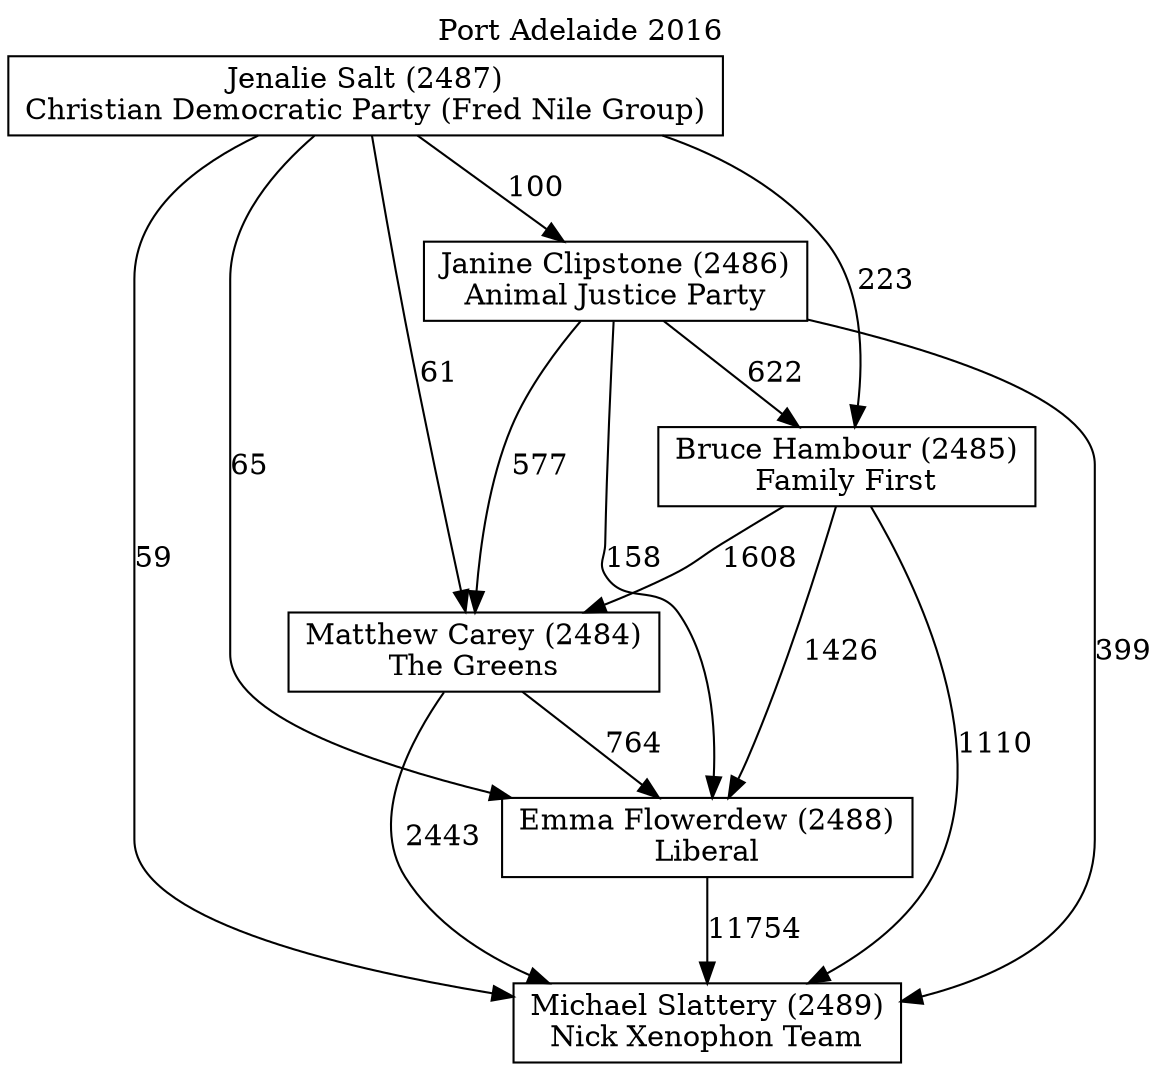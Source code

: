 // House preference flow
digraph "Michael Slattery (2489)_Port Adelaide_2016" {
	graph [label="Port Adelaide 2016" labelloc=t mclimit=2]
	node [shape=box]
	"Michael Slattery (2489)" [label="Michael Slattery (2489)
Nick Xenophon Team"]
	"Emma Flowerdew (2488)" [label="Emma Flowerdew (2488)
Liberal"]
	"Matthew Carey (2484)" [label="Matthew Carey (2484)
The Greens"]
	"Bruce Hambour (2485)" [label="Bruce Hambour (2485)
Family First"]
	"Janine Clipstone (2486)" [label="Janine Clipstone (2486)
Animal Justice Party"]
	"Jenalie Salt (2487)" [label="Jenalie Salt (2487)
Christian Democratic Party (Fred Nile Group)"]
	"Emma Flowerdew (2488)" -> "Michael Slattery (2489)" [label=11754]
	"Matthew Carey (2484)" -> "Emma Flowerdew (2488)" [label=764]
	"Bruce Hambour (2485)" -> "Matthew Carey (2484)" [label=1608]
	"Janine Clipstone (2486)" -> "Bruce Hambour (2485)" [label=622]
	"Jenalie Salt (2487)" -> "Janine Clipstone (2486)" [label=100]
	"Matthew Carey (2484)" -> "Michael Slattery (2489)" [label=2443]
	"Bruce Hambour (2485)" -> "Michael Slattery (2489)" [label=1110]
	"Janine Clipstone (2486)" -> "Michael Slattery (2489)" [label=399]
	"Jenalie Salt (2487)" -> "Michael Slattery (2489)" [label=59]
	"Jenalie Salt (2487)" -> "Bruce Hambour (2485)" [label=223]
	"Janine Clipstone (2486)" -> "Matthew Carey (2484)" [label=577]
	"Jenalie Salt (2487)" -> "Matthew Carey (2484)" [label=61]
	"Bruce Hambour (2485)" -> "Emma Flowerdew (2488)" [label=1426]
	"Janine Clipstone (2486)" -> "Emma Flowerdew (2488)" [label=158]
	"Jenalie Salt (2487)" -> "Emma Flowerdew (2488)" [label=65]
}

